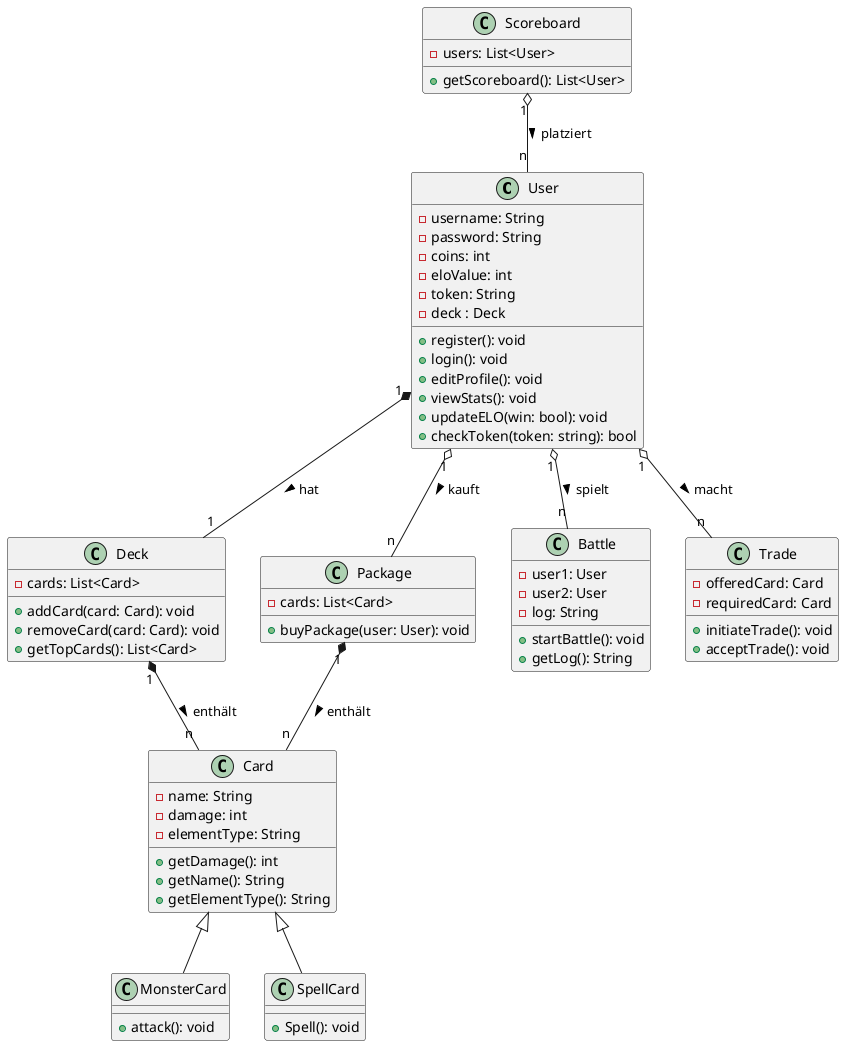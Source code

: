 @startuml

class User
{
    - username: String
    - password: String
    - coins: int
    - eloValue: int
    - token: String
    - deck : Deck

    + register(): void
    + login(): void
    + editProfile(): void
    + viewStats(): void
    + updateELO(win: bool): void
    + checkToken(token: string): bool
}

class Card
{
    - name: String
    - damage: int
    - elementType: String

    + getDamage(): int
    + getName(): String
    + getElementType(): String
}

class MonsterCard extends Card
{
    + attack(): void
}

class SpellCard extends Card
{
    + Spell(): void
}

class Deck
{
    - cards: List<Card>

    + addCard(card: Card): void
    + removeCard(card: Card): void
    + getTopCards(): List<Card>
}

class Package
{
    - cards: List<Card>

    + buyPackage(user: User): void
}

class Battle
{
    - user1: User
    - user2: User
    - log: String

    + startBattle(): void
    + getLog(): String
}

class Trade
{
    - offeredCard: Card
    - requiredCard: Card

    + initiateTrade(): void
    + acceptTrade(): void
}

class Scoreboard
{
    - users: List<User>

    + getScoreboard(): List<User>
}

User "1" *-- "1" Deck : hat >
User "1" o-- "n" Package : kauft >
User "1" o-- "n" Battle : spielt >
User "1" o-- "n" Trade :  macht >
Deck "1" *-- "n" Card : enthält >
Package "1" *-- "n" Card : enthält >
Scoreboard "1" o-- "n" User : platziert >


@enduml
